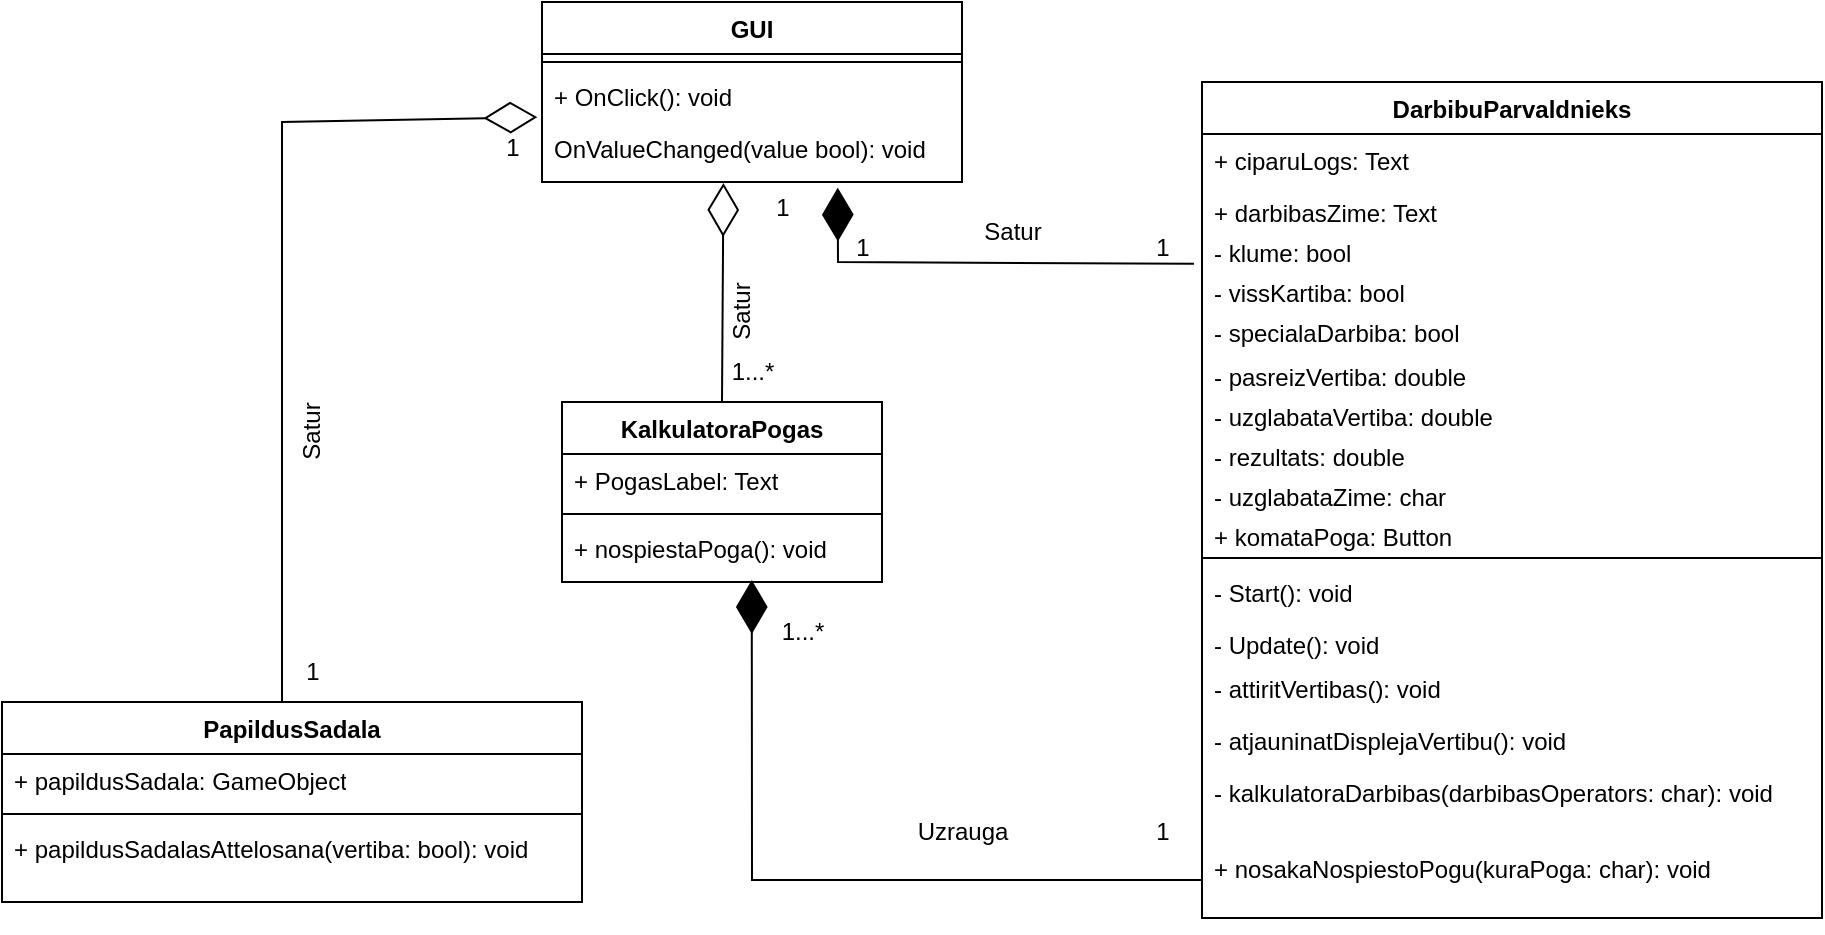 <mxfile version="21.2.9" type="device">
  <diagram name="Page-1" id="4DCoUrSAxSeY8P6KLvrX">
    <mxGraphModel dx="2177" dy="751" grid="1" gridSize="10" guides="1" tooltips="1" connect="1" arrows="1" fold="1" page="1" pageScale="1" pageWidth="850" pageHeight="1100" math="0" shadow="0">
      <root>
        <mxCell id="0" />
        <mxCell id="1" parent="0" />
        <mxCell id="CUjz-e8doJSZxIUFtqPX-1" value="GUI" style="swimlane;fontStyle=1;align=center;verticalAlign=top;childLayout=stackLayout;horizontal=1;startSize=26;horizontalStack=0;resizeParent=1;resizeParentMax=0;resizeLast=0;collapsible=1;marginBottom=0;whiteSpace=wrap;html=1;" vertex="1" parent="1">
          <mxGeometry x="90" y="120" width="210" height="90" as="geometry">
            <mxRectangle x="160" y="130" width="60" height="30" as="alternateBounds" />
          </mxGeometry>
        </mxCell>
        <mxCell id="CUjz-e8doJSZxIUFtqPX-3" value="" style="line;strokeWidth=1;fillColor=none;align=left;verticalAlign=middle;spacingTop=-1;spacingLeft=3;spacingRight=3;rotatable=0;labelPosition=right;points=[];portConstraint=eastwest;strokeColor=inherit;" vertex="1" parent="CUjz-e8doJSZxIUFtqPX-1">
          <mxGeometry y="26" width="210" height="8" as="geometry" />
        </mxCell>
        <mxCell id="CUjz-e8doJSZxIUFtqPX-4" value="+ OnClick(): void" style="text;strokeColor=none;fillColor=none;align=left;verticalAlign=top;spacingLeft=4;spacingRight=4;overflow=hidden;rotatable=0;points=[[0,0.5],[1,0.5]];portConstraint=eastwest;whiteSpace=wrap;html=1;" vertex="1" parent="CUjz-e8doJSZxIUFtqPX-1">
          <mxGeometry y="34" width="210" height="26" as="geometry" />
        </mxCell>
        <mxCell id="CUjz-e8doJSZxIUFtqPX-5" value="OnValueChanged(value bool): void&amp;nbsp;&lt;br&gt;" style="text;strokeColor=none;fillColor=none;align=left;verticalAlign=top;spacingLeft=4;spacingRight=4;overflow=hidden;rotatable=0;points=[[0,0.5],[1,0.5]];portConstraint=eastwest;whiteSpace=wrap;html=1;" vertex="1" parent="CUjz-e8doJSZxIUFtqPX-1">
          <mxGeometry y="60" width="210" height="30" as="geometry" />
        </mxCell>
        <mxCell id="CUjz-e8doJSZxIUFtqPX-6" value="KalkulatoraPogas" style="swimlane;fontStyle=1;align=center;verticalAlign=top;childLayout=stackLayout;horizontal=1;startSize=26;horizontalStack=0;resizeParent=1;resizeParentMax=0;resizeLast=0;collapsible=1;marginBottom=0;whiteSpace=wrap;html=1;" vertex="1" parent="1">
          <mxGeometry x="100" y="320" width="160" height="90" as="geometry" />
        </mxCell>
        <mxCell id="CUjz-e8doJSZxIUFtqPX-10" value="" style="endArrow=diamondThin;endFill=0;endSize=24;html=1;rounded=0;entryX=0.432;entryY=1.016;entryDx=0;entryDy=0;entryPerimeter=0;" edge="1" parent="CUjz-e8doJSZxIUFtqPX-6" target="CUjz-e8doJSZxIUFtqPX-5">
          <mxGeometry width="160" relative="1" as="geometry">
            <mxPoint x="80" as="sourcePoint" />
            <mxPoint x="240" as="targetPoint" />
          </mxGeometry>
        </mxCell>
        <mxCell id="CUjz-e8doJSZxIUFtqPX-7" value="+ PogasLabel: Text" style="text;strokeColor=none;fillColor=none;align=left;verticalAlign=top;spacingLeft=4;spacingRight=4;overflow=hidden;rotatable=0;points=[[0,0.5],[1,0.5]];portConstraint=eastwest;whiteSpace=wrap;html=1;" vertex="1" parent="CUjz-e8doJSZxIUFtqPX-6">
          <mxGeometry y="26" width="160" height="26" as="geometry" />
        </mxCell>
        <mxCell id="CUjz-e8doJSZxIUFtqPX-8" value="" style="line;strokeWidth=1;fillColor=none;align=left;verticalAlign=middle;spacingTop=-1;spacingLeft=3;spacingRight=3;rotatable=0;labelPosition=right;points=[];portConstraint=eastwest;strokeColor=inherit;" vertex="1" parent="CUjz-e8doJSZxIUFtqPX-6">
          <mxGeometry y="52" width="160" height="8" as="geometry" />
        </mxCell>
        <mxCell id="CUjz-e8doJSZxIUFtqPX-9" value="+ nospiestaPoga(): void" style="text;strokeColor=none;fillColor=none;align=left;verticalAlign=top;spacingLeft=4;spacingRight=4;overflow=hidden;rotatable=0;points=[[0,0.5],[1,0.5]];portConstraint=eastwest;whiteSpace=wrap;html=1;" vertex="1" parent="CUjz-e8doJSZxIUFtqPX-6">
          <mxGeometry y="60" width="160" height="30" as="geometry" />
        </mxCell>
        <mxCell id="CUjz-e8doJSZxIUFtqPX-11" value="1...*" style="text;html=1;align=center;verticalAlign=middle;resizable=0;points=[];autosize=1;strokeColor=none;fillColor=none;" vertex="1" parent="1">
          <mxGeometry x="175" y="290" width="40" height="30" as="geometry" />
        </mxCell>
        <mxCell id="CUjz-e8doJSZxIUFtqPX-12" value="1" style="text;html=1;align=center;verticalAlign=middle;resizable=0;points=[];autosize=1;strokeColor=none;fillColor=none;" vertex="1" parent="1">
          <mxGeometry x="195" y="208" width="30" height="30" as="geometry" />
        </mxCell>
        <mxCell id="CUjz-e8doJSZxIUFtqPX-13" value="Satur" style="text;html=1;align=center;verticalAlign=middle;resizable=0;points=[];autosize=1;strokeColor=none;fillColor=none;rotation=-90;" vertex="1" parent="1">
          <mxGeometry x="165" y="260" width="50" height="30" as="geometry" />
        </mxCell>
        <mxCell id="CUjz-e8doJSZxIUFtqPX-14" value="DarbibuParvaldnieks" style="swimlane;fontStyle=1;align=center;verticalAlign=top;childLayout=stackLayout;horizontal=1;startSize=26;horizontalStack=0;resizeParent=1;resizeParentMax=0;resizeLast=0;collapsible=1;marginBottom=0;whiteSpace=wrap;html=1;" vertex="1" parent="1">
          <mxGeometry x="420" y="160" width="310" height="418" as="geometry">
            <mxRectangle x="420" y="160" width="160" height="30" as="alternateBounds" />
          </mxGeometry>
        </mxCell>
        <mxCell id="CUjz-e8doJSZxIUFtqPX-15" value="+ ciparuLogs: Text" style="text;strokeColor=none;fillColor=none;align=left;verticalAlign=top;spacingLeft=4;spacingRight=4;overflow=hidden;rotatable=0;points=[[0,0.5],[1,0.5]];portConstraint=eastwest;whiteSpace=wrap;html=1;" vertex="1" parent="CUjz-e8doJSZxIUFtqPX-14">
          <mxGeometry y="26" width="310" height="26" as="geometry" />
        </mxCell>
        <mxCell id="CUjz-e8doJSZxIUFtqPX-22" value="+ darbibasZime: Text" style="text;strokeColor=none;fillColor=none;align=left;verticalAlign=top;spacingLeft=4;spacingRight=4;overflow=hidden;rotatable=0;points=[[0,0.5],[1,0.5]];portConstraint=eastwest;whiteSpace=wrap;html=1;" vertex="1" parent="CUjz-e8doJSZxIUFtqPX-14">
          <mxGeometry y="52" width="310" height="20" as="geometry" />
        </mxCell>
        <mxCell id="CUjz-e8doJSZxIUFtqPX-23" value="- klume: bool" style="text;strokeColor=none;fillColor=none;align=left;verticalAlign=top;spacingLeft=4;spacingRight=4;overflow=hidden;rotatable=0;points=[[0,0.5],[1,0.5]];portConstraint=eastwest;whiteSpace=wrap;html=1;" vertex="1" parent="CUjz-e8doJSZxIUFtqPX-14">
          <mxGeometry y="72" width="310" height="20" as="geometry" />
        </mxCell>
        <mxCell id="CUjz-e8doJSZxIUFtqPX-24" value="- vissKartiba: bool" style="text;strokeColor=none;fillColor=none;align=left;verticalAlign=top;spacingLeft=4;spacingRight=4;overflow=hidden;rotatable=0;points=[[0,0.5],[1,0.5]];portConstraint=eastwest;whiteSpace=wrap;html=1;" vertex="1" parent="CUjz-e8doJSZxIUFtqPX-14">
          <mxGeometry y="92" width="310" height="20" as="geometry" />
        </mxCell>
        <mxCell id="CUjz-e8doJSZxIUFtqPX-28" value="- specialaDarbiba: bool" style="text;strokeColor=none;fillColor=none;align=left;verticalAlign=top;spacingLeft=4;spacingRight=4;overflow=hidden;rotatable=0;points=[[0,0.5],[1,0.5]];portConstraint=eastwest;whiteSpace=wrap;html=1;" vertex="1" parent="CUjz-e8doJSZxIUFtqPX-14">
          <mxGeometry y="112" width="310" height="22" as="geometry" />
        </mxCell>
        <mxCell id="CUjz-e8doJSZxIUFtqPX-27" value="- pasreizVertiba: double" style="text;strokeColor=none;fillColor=none;align=left;verticalAlign=top;spacingLeft=4;spacingRight=4;overflow=hidden;rotatable=0;points=[[0,0.5],[1,0.5]];portConstraint=eastwest;whiteSpace=wrap;html=1;" vertex="1" parent="CUjz-e8doJSZxIUFtqPX-14">
          <mxGeometry y="134" width="310" height="20" as="geometry" />
        </mxCell>
        <mxCell id="CUjz-e8doJSZxIUFtqPX-26" value="- uzglabataVertiba: double" style="text;strokeColor=none;fillColor=none;align=left;verticalAlign=top;spacingLeft=4;spacingRight=4;overflow=hidden;rotatable=0;points=[[0,0.5],[1,0.5]];portConstraint=eastwest;whiteSpace=wrap;html=1;" vertex="1" parent="CUjz-e8doJSZxIUFtqPX-14">
          <mxGeometry y="154" width="310" height="20" as="geometry" />
        </mxCell>
        <mxCell id="CUjz-e8doJSZxIUFtqPX-25" value="- rezultats: double" style="text;strokeColor=none;fillColor=none;align=left;verticalAlign=top;spacingLeft=4;spacingRight=4;overflow=hidden;rotatable=0;points=[[0,0.5],[1,0.5]];portConstraint=eastwest;whiteSpace=wrap;html=1;" vertex="1" parent="CUjz-e8doJSZxIUFtqPX-14">
          <mxGeometry y="174" width="310" height="20" as="geometry" />
        </mxCell>
        <mxCell id="CUjz-e8doJSZxIUFtqPX-30" value="- uzglabataZime: char" style="text;strokeColor=none;fillColor=none;align=left;verticalAlign=top;spacingLeft=4;spacingRight=4;overflow=hidden;rotatable=0;points=[[0,0.5],[1,0.5]];portConstraint=eastwest;whiteSpace=wrap;html=1;" vertex="1" parent="CUjz-e8doJSZxIUFtqPX-14">
          <mxGeometry y="194" width="310" height="20" as="geometry" />
        </mxCell>
        <mxCell id="CUjz-e8doJSZxIUFtqPX-29" value="+ komataPoga: Button" style="text;strokeColor=none;fillColor=none;align=left;verticalAlign=top;spacingLeft=4;spacingRight=4;overflow=hidden;rotatable=0;points=[[0,0.5],[1,0.5]];portConstraint=eastwest;whiteSpace=wrap;html=1;" vertex="1" parent="CUjz-e8doJSZxIUFtqPX-14">
          <mxGeometry y="214" width="310" height="20" as="geometry" />
        </mxCell>
        <mxCell id="CUjz-e8doJSZxIUFtqPX-16" value="" style="line;strokeWidth=1;fillColor=none;align=left;verticalAlign=middle;spacingTop=-1;spacingLeft=3;spacingRight=3;rotatable=0;labelPosition=right;points=[];portConstraint=eastwest;strokeColor=inherit;" vertex="1" parent="CUjz-e8doJSZxIUFtqPX-14">
          <mxGeometry y="234" width="310" height="8" as="geometry" />
        </mxCell>
        <mxCell id="CUjz-e8doJSZxIUFtqPX-17" value="- Start(): void" style="text;strokeColor=none;fillColor=none;align=left;verticalAlign=top;spacingLeft=4;spacingRight=4;overflow=hidden;rotatable=0;points=[[0,0.5],[1,0.5]];portConstraint=eastwest;whiteSpace=wrap;html=1;" vertex="1" parent="CUjz-e8doJSZxIUFtqPX-14">
          <mxGeometry y="242" width="310" height="26" as="geometry" />
        </mxCell>
        <mxCell id="CUjz-e8doJSZxIUFtqPX-34" value="- Update(): void" style="text;strokeColor=none;fillColor=none;align=left;verticalAlign=top;spacingLeft=4;spacingRight=4;overflow=hidden;rotatable=0;points=[[0,0.5],[1,0.5]];portConstraint=eastwest;whiteSpace=wrap;html=1;" vertex="1" parent="CUjz-e8doJSZxIUFtqPX-14">
          <mxGeometry y="268" width="310" height="22" as="geometry" />
        </mxCell>
        <mxCell id="CUjz-e8doJSZxIUFtqPX-33" value="- attiritVertibas(): void" style="text;strokeColor=none;fillColor=none;align=left;verticalAlign=top;spacingLeft=4;spacingRight=4;overflow=hidden;rotatable=0;points=[[0,0.5],[1,0.5]];portConstraint=eastwest;whiteSpace=wrap;html=1;" vertex="1" parent="CUjz-e8doJSZxIUFtqPX-14">
          <mxGeometry y="290" width="310" height="26" as="geometry" />
        </mxCell>
        <mxCell id="CUjz-e8doJSZxIUFtqPX-32" value="- atjauninatDisplejaVertibu(): void" style="text;strokeColor=none;fillColor=none;align=left;verticalAlign=top;spacingLeft=4;spacingRight=4;overflow=hidden;rotatable=0;points=[[0,0.5],[1,0.5]];portConstraint=eastwest;whiteSpace=wrap;html=1;" vertex="1" parent="CUjz-e8doJSZxIUFtqPX-14">
          <mxGeometry y="316" width="310" height="26" as="geometry" />
        </mxCell>
        <mxCell id="CUjz-e8doJSZxIUFtqPX-31" value="-&amp;nbsp;kalkulatoraDarbibas(darbibasOperators: char): void" style="text;strokeColor=none;fillColor=none;align=left;verticalAlign=top;spacingLeft=4;spacingRight=4;overflow=hidden;rotatable=0;points=[[0,0.5],[1,0.5]];portConstraint=eastwest;whiteSpace=wrap;html=1;" vertex="1" parent="CUjz-e8doJSZxIUFtqPX-14">
          <mxGeometry y="342" width="310" height="38" as="geometry" />
        </mxCell>
        <mxCell id="CUjz-e8doJSZxIUFtqPX-35" value="+ nosakaNospiestoPogu(kuraPoga: char): void" style="text;strokeColor=none;fillColor=none;align=left;verticalAlign=top;spacingLeft=4;spacingRight=4;overflow=hidden;rotatable=0;points=[[0,0.5],[1,0.5]];portConstraint=eastwest;whiteSpace=wrap;html=1;" vertex="1" parent="CUjz-e8doJSZxIUFtqPX-14">
          <mxGeometry y="380" width="310" height="38" as="geometry" />
        </mxCell>
        <mxCell id="CUjz-e8doJSZxIUFtqPX-37" value="" style="endArrow=diamondThin;endFill=1;endSize=24;html=1;rounded=0;entryX=0.704;entryY=1.094;entryDx=0;entryDy=0;entryPerimeter=0;exitX=-0.013;exitY=0.945;exitDx=0;exitDy=0;exitPerimeter=0;" edge="1" parent="1" source="CUjz-e8doJSZxIUFtqPX-23" target="CUjz-e8doJSZxIUFtqPX-5">
          <mxGeometry width="160" relative="1" as="geometry">
            <mxPoint x="420" y="230" as="sourcePoint" />
            <mxPoint x="240" y="230" as="targetPoint" />
            <Array as="points">
              <mxPoint x="238" y="250" />
            </Array>
          </mxGeometry>
        </mxCell>
        <mxCell id="CUjz-e8doJSZxIUFtqPX-38" value="Satur" style="text;html=1;align=center;verticalAlign=middle;resizable=0;points=[];autosize=1;strokeColor=none;fillColor=none;rotation=0;" vertex="1" parent="1">
          <mxGeometry x="300" y="220" width="50" height="30" as="geometry" />
        </mxCell>
        <mxCell id="CUjz-e8doJSZxIUFtqPX-39" value="1" style="text;html=1;align=center;verticalAlign=middle;resizable=0;points=[];autosize=1;strokeColor=none;fillColor=none;" vertex="1" parent="1">
          <mxGeometry x="235" y="228" width="30" height="30" as="geometry" />
        </mxCell>
        <mxCell id="CUjz-e8doJSZxIUFtqPX-40" value="1" style="text;html=1;align=center;verticalAlign=middle;resizable=0;points=[];autosize=1;strokeColor=none;fillColor=none;" vertex="1" parent="1">
          <mxGeometry x="385" y="228" width="30" height="30" as="geometry" />
        </mxCell>
        <mxCell id="CUjz-e8doJSZxIUFtqPX-41" value="" style="endArrow=diamondThin;endFill=1;endSize=24;html=1;rounded=0;entryX=0.593;entryY=0.967;entryDx=0;entryDy=0;entryPerimeter=0;exitX=0;exitY=0.5;exitDx=0;exitDy=0;" edge="1" parent="1" source="CUjz-e8doJSZxIUFtqPX-35" target="CUjz-e8doJSZxIUFtqPX-9">
          <mxGeometry width="160" relative="1" as="geometry">
            <mxPoint x="190" y="480" as="sourcePoint" />
            <mxPoint x="360" y="490" as="targetPoint" />
            <Array as="points">
              <mxPoint x="195" y="559" />
            </Array>
          </mxGeometry>
        </mxCell>
        <mxCell id="CUjz-e8doJSZxIUFtqPX-42" value="Uzrauga" style="text;html=1;align=center;verticalAlign=middle;resizable=0;points=[];autosize=1;strokeColor=none;fillColor=none;" vertex="1" parent="1">
          <mxGeometry x="265" y="520" width="70" height="30" as="geometry" />
        </mxCell>
        <mxCell id="CUjz-e8doJSZxIUFtqPX-43" value="1...*" style="text;html=1;align=center;verticalAlign=middle;resizable=0;points=[];autosize=1;strokeColor=none;fillColor=none;" vertex="1" parent="1">
          <mxGeometry x="200" y="420" width="40" height="30" as="geometry" />
        </mxCell>
        <mxCell id="CUjz-e8doJSZxIUFtqPX-44" value="1" style="text;html=1;align=center;verticalAlign=middle;resizable=0;points=[];autosize=1;strokeColor=none;fillColor=none;" vertex="1" parent="1">
          <mxGeometry x="385" y="520" width="30" height="30" as="geometry" />
        </mxCell>
        <mxCell id="CUjz-e8doJSZxIUFtqPX-45" value="PapildusSadala" style="swimlane;fontStyle=1;align=center;verticalAlign=top;childLayout=stackLayout;horizontal=1;startSize=26;horizontalStack=0;resizeParent=1;resizeParentMax=0;resizeLast=0;collapsible=1;marginBottom=0;whiteSpace=wrap;html=1;" vertex="1" parent="1">
          <mxGeometry x="-180" y="470" width="290" height="100" as="geometry" />
        </mxCell>
        <mxCell id="CUjz-e8doJSZxIUFtqPX-49" value="" style="endArrow=diamondThin;endFill=0;endSize=24;html=1;rounded=0;entryX=-0.011;entryY=-0.081;entryDx=0;entryDy=0;entryPerimeter=0;" edge="1" parent="CUjz-e8doJSZxIUFtqPX-45" target="CUjz-e8doJSZxIUFtqPX-5">
          <mxGeometry width="160" relative="1" as="geometry">
            <mxPoint x="140" as="sourcePoint" />
            <mxPoint x="300" as="targetPoint" />
            <Array as="points">
              <mxPoint x="140" y="-290" />
            </Array>
          </mxGeometry>
        </mxCell>
        <mxCell id="CUjz-e8doJSZxIUFtqPX-46" value="+ papildusSadala: GameObject" style="text;strokeColor=none;fillColor=none;align=left;verticalAlign=top;spacingLeft=4;spacingRight=4;overflow=hidden;rotatable=0;points=[[0,0.5],[1,0.5]];portConstraint=eastwest;whiteSpace=wrap;html=1;" vertex="1" parent="CUjz-e8doJSZxIUFtqPX-45">
          <mxGeometry y="26" width="290" height="26" as="geometry" />
        </mxCell>
        <mxCell id="CUjz-e8doJSZxIUFtqPX-47" value="" style="line;strokeWidth=1;fillColor=none;align=left;verticalAlign=middle;spacingTop=-1;spacingLeft=3;spacingRight=3;rotatable=0;labelPosition=right;points=[];portConstraint=eastwest;strokeColor=inherit;" vertex="1" parent="CUjz-e8doJSZxIUFtqPX-45">
          <mxGeometry y="52" width="290" height="8" as="geometry" />
        </mxCell>
        <mxCell id="CUjz-e8doJSZxIUFtqPX-48" value="+ papildusSadalasAttelosana(vertiba: bool): void" style="text;strokeColor=none;fillColor=none;align=left;verticalAlign=top;spacingLeft=4;spacingRight=4;overflow=hidden;rotatable=0;points=[[0,0.5],[1,0.5]];portConstraint=eastwest;whiteSpace=wrap;html=1;" vertex="1" parent="CUjz-e8doJSZxIUFtqPX-45">
          <mxGeometry y="60" width="290" height="40" as="geometry" />
        </mxCell>
        <mxCell id="CUjz-e8doJSZxIUFtqPX-50" value="Satur" style="text;html=1;align=center;verticalAlign=middle;resizable=0;points=[];autosize=1;strokeColor=none;fillColor=none;rotation=-90;" vertex="1" parent="1">
          <mxGeometry x="-50" y="320" width="50" height="30" as="geometry" />
        </mxCell>
        <mxCell id="CUjz-e8doJSZxIUFtqPX-51" value="1" style="text;html=1;align=center;verticalAlign=middle;resizable=0;points=[];autosize=1;strokeColor=none;fillColor=none;" vertex="1" parent="1">
          <mxGeometry x="-40" y="440" width="30" height="30" as="geometry" />
        </mxCell>
        <mxCell id="CUjz-e8doJSZxIUFtqPX-52" value="1" style="text;html=1;align=center;verticalAlign=middle;resizable=0;points=[];autosize=1;strokeColor=none;fillColor=none;" vertex="1" parent="1">
          <mxGeometry x="60" y="178" width="30" height="30" as="geometry" />
        </mxCell>
      </root>
    </mxGraphModel>
  </diagram>
</mxfile>
